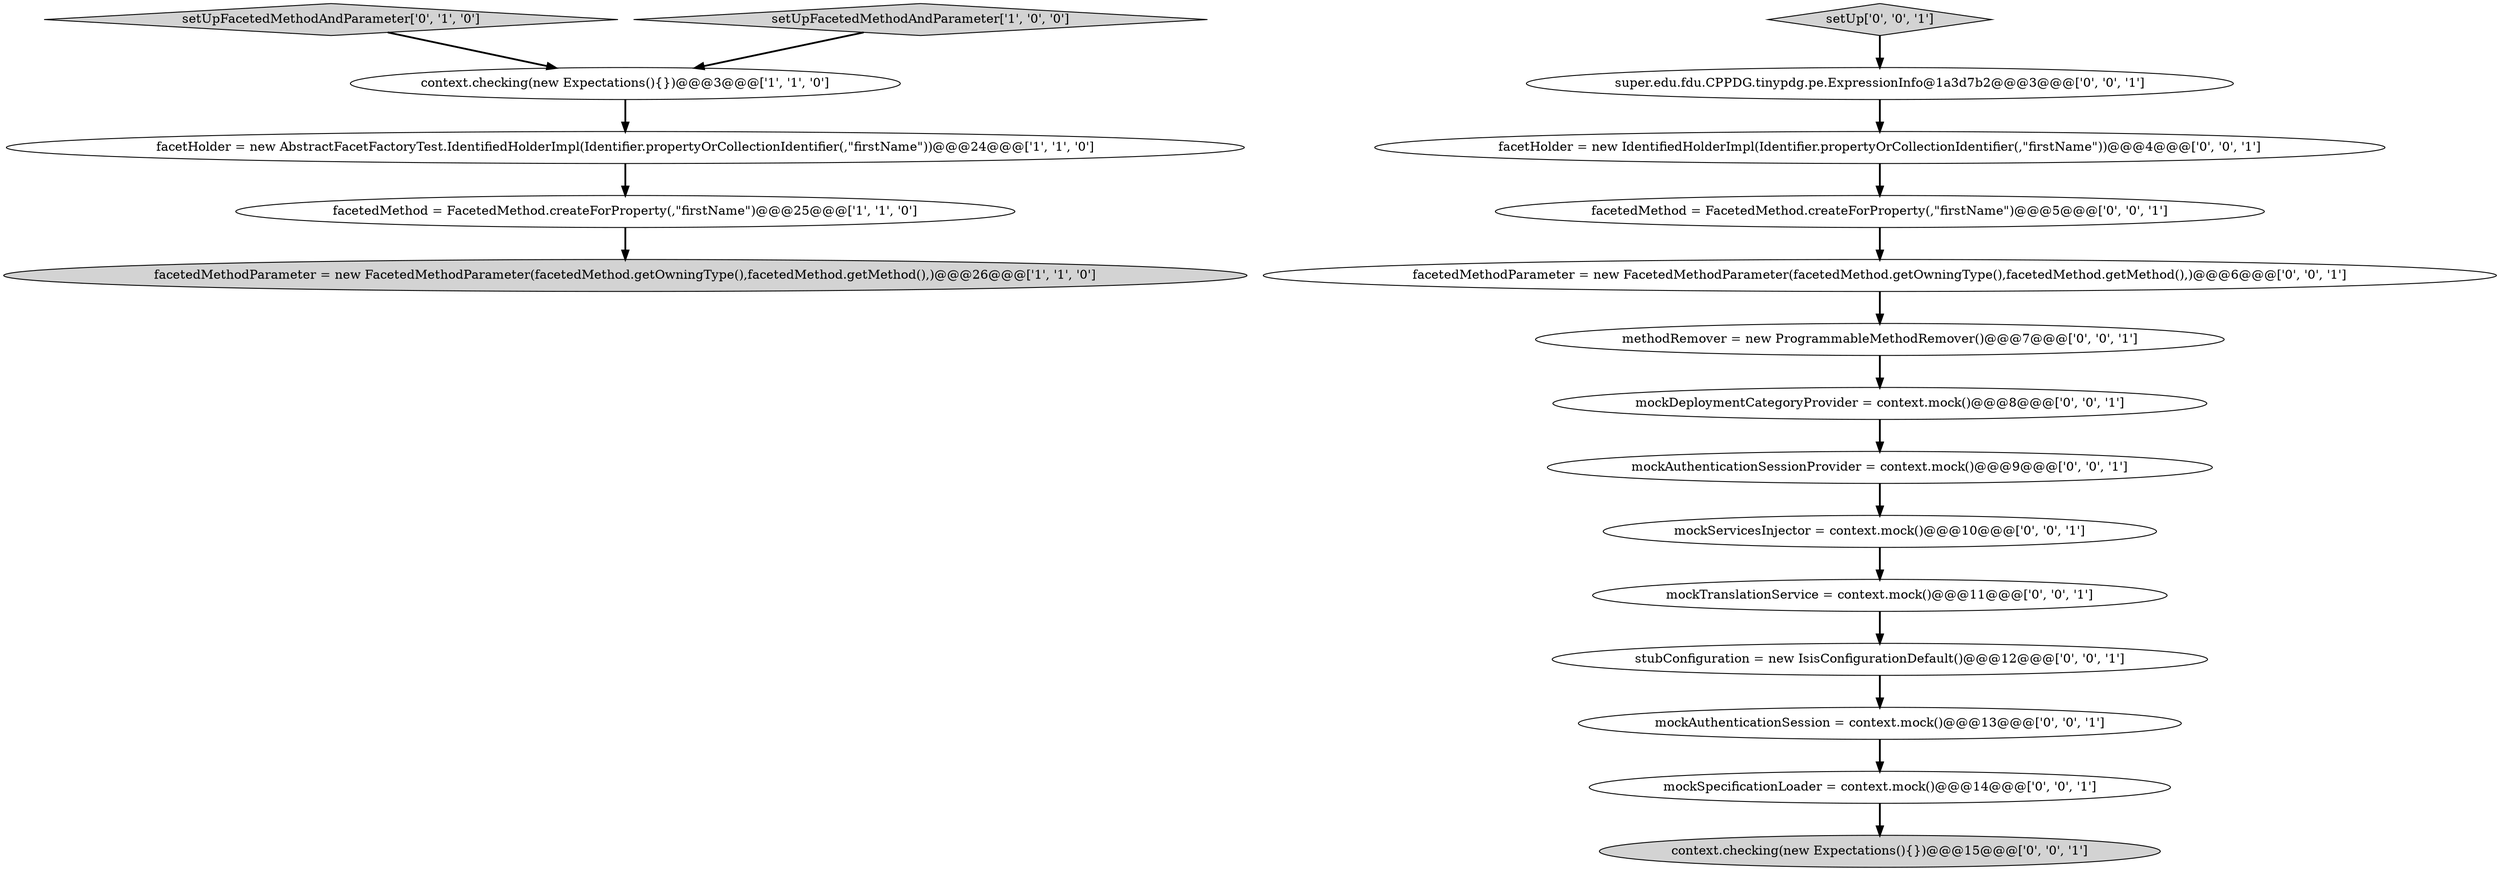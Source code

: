 digraph {
3 [style = filled, label = "context.checking(new Expectations(){})@@@3@@@['1', '1', '0']", fillcolor = white, shape = ellipse image = "AAA0AAABBB1BBB"];
5 [style = filled, label = "setUpFacetedMethodAndParameter['0', '1', '0']", fillcolor = lightgray, shape = diamond image = "AAA0AAABBB2BBB"];
8 [style = filled, label = "mockDeploymentCategoryProvider = context.mock()@@@8@@@['0', '0', '1']", fillcolor = white, shape = ellipse image = "AAA0AAABBB3BBB"];
9 [style = filled, label = "mockTranslationService = context.mock()@@@11@@@['0', '0', '1']", fillcolor = white, shape = ellipse image = "AAA0AAABBB3BBB"];
11 [style = filled, label = "context.checking(new Expectations(){})@@@15@@@['0', '0', '1']", fillcolor = lightgray, shape = ellipse image = "AAA0AAABBB3BBB"];
15 [style = filled, label = "mockAuthenticationSessionProvider = context.mock()@@@9@@@['0', '0', '1']", fillcolor = white, shape = ellipse image = "AAA0AAABBB3BBB"];
16 [style = filled, label = "super.edu.fdu.CPPDG.tinypdg.pe.ExpressionInfo@1a3d7b2@@@3@@@['0', '0', '1']", fillcolor = white, shape = ellipse image = "AAA0AAABBB3BBB"];
4 [style = filled, label = "facetedMethodParameter = new FacetedMethodParameter(facetedMethod.getOwningType(),facetedMethod.getMethod(),)@@@26@@@['1', '1', '0']", fillcolor = lightgray, shape = ellipse image = "AAA0AAABBB1BBB"];
12 [style = filled, label = "facetHolder = new IdentifiedHolderImpl(Identifier.propertyOrCollectionIdentifier(,\"firstName\"))@@@4@@@['0', '0', '1']", fillcolor = white, shape = ellipse image = "AAA0AAABBB3BBB"];
17 [style = filled, label = "mockSpecificationLoader = context.mock()@@@14@@@['0', '0', '1']", fillcolor = white, shape = ellipse image = "AAA0AAABBB3BBB"];
10 [style = filled, label = "mockServicesInjector = context.mock()@@@10@@@['0', '0', '1']", fillcolor = white, shape = ellipse image = "AAA0AAABBB3BBB"];
18 [style = filled, label = "methodRemover = new ProgrammableMethodRemover()@@@7@@@['0', '0', '1']", fillcolor = white, shape = ellipse image = "AAA0AAABBB3BBB"];
6 [style = filled, label = "mockAuthenticationSession = context.mock()@@@13@@@['0', '0', '1']", fillcolor = white, shape = ellipse image = "AAA0AAABBB3BBB"];
0 [style = filled, label = "setUpFacetedMethodAndParameter['1', '0', '0']", fillcolor = lightgray, shape = diamond image = "AAA0AAABBB1BBB"];
13 [style = filled, label = "facetedMethodParameter = new FacetedMethodParameter(facetedMethod.getOwningType(),facetedMethod.getMethod(),)@@@6@@@['0', '0', '1']", fillcolor = white, shape = ellipse image = "AAA0AAABBB3BBB"];
19 [style = filled, label = "stubConfiguration = new IsisConfigurationDefault()@@@12@@@['0', '0', '1']", fillcolor = white, shape = ellipse image = "AAA0AAABBB3BBB"];
1 [style = filled, label = "facetedMethod = FacetedMethod.createForProperty(,\"firstName\")@@@25@@@['1', '1', '0']", fillcolor = white, shape = ellipse image = "AAA0AAABBB1BBB"];
14 [style = filled, label = "facetedMethod = FacetedMethod.createForProperty(,\"firstName\")@@@5@@@['0', '0', '1']", fillcolor = white, shape = ellipse image = "AAA0AAABBB3BBB"];
7 [style = filled, label = "setUp['0', '0', '1']", fillcolor = lightgray, shape = diamond image = "AAA0AAABBB3BBB"];
2 [style = filled, label = "facetHolder = new AbstractFacetFactoryTest.IdentifiedHolderImpl(Identifier.propertyOrCollectionIdentifier(,\"firstName\"))@@@24@@@['1', '1', '0']", fillcolor = white, shape = ellipse image = "AAA0AAABBB1BBB"];
16->12 [style = bold, label=""];
7->16 [style = bold, label=""];
9->19 [style = bold, label=""];
17->11 [style = bold, label=""];
14->13 [style = bold, label=""];
5->3 [style = bold, label=""];
8->15 [style = bold, label=""];
18->8 [style = bold, label=""];
6->17 [style = bold, label=""];
19->6 [style = bold, label=""];
0->3 [style = bold, label=""];
12->14 [style = bold, label=""];
2->1 [style = bold, label=""];
15->10 [style = bold, label=""];
3->2 [style = bold, label=""];
13->18 [style = bold, label=""];
10->9 [style = bold, label=""];
1->4 [style = bold, label=""];
}
